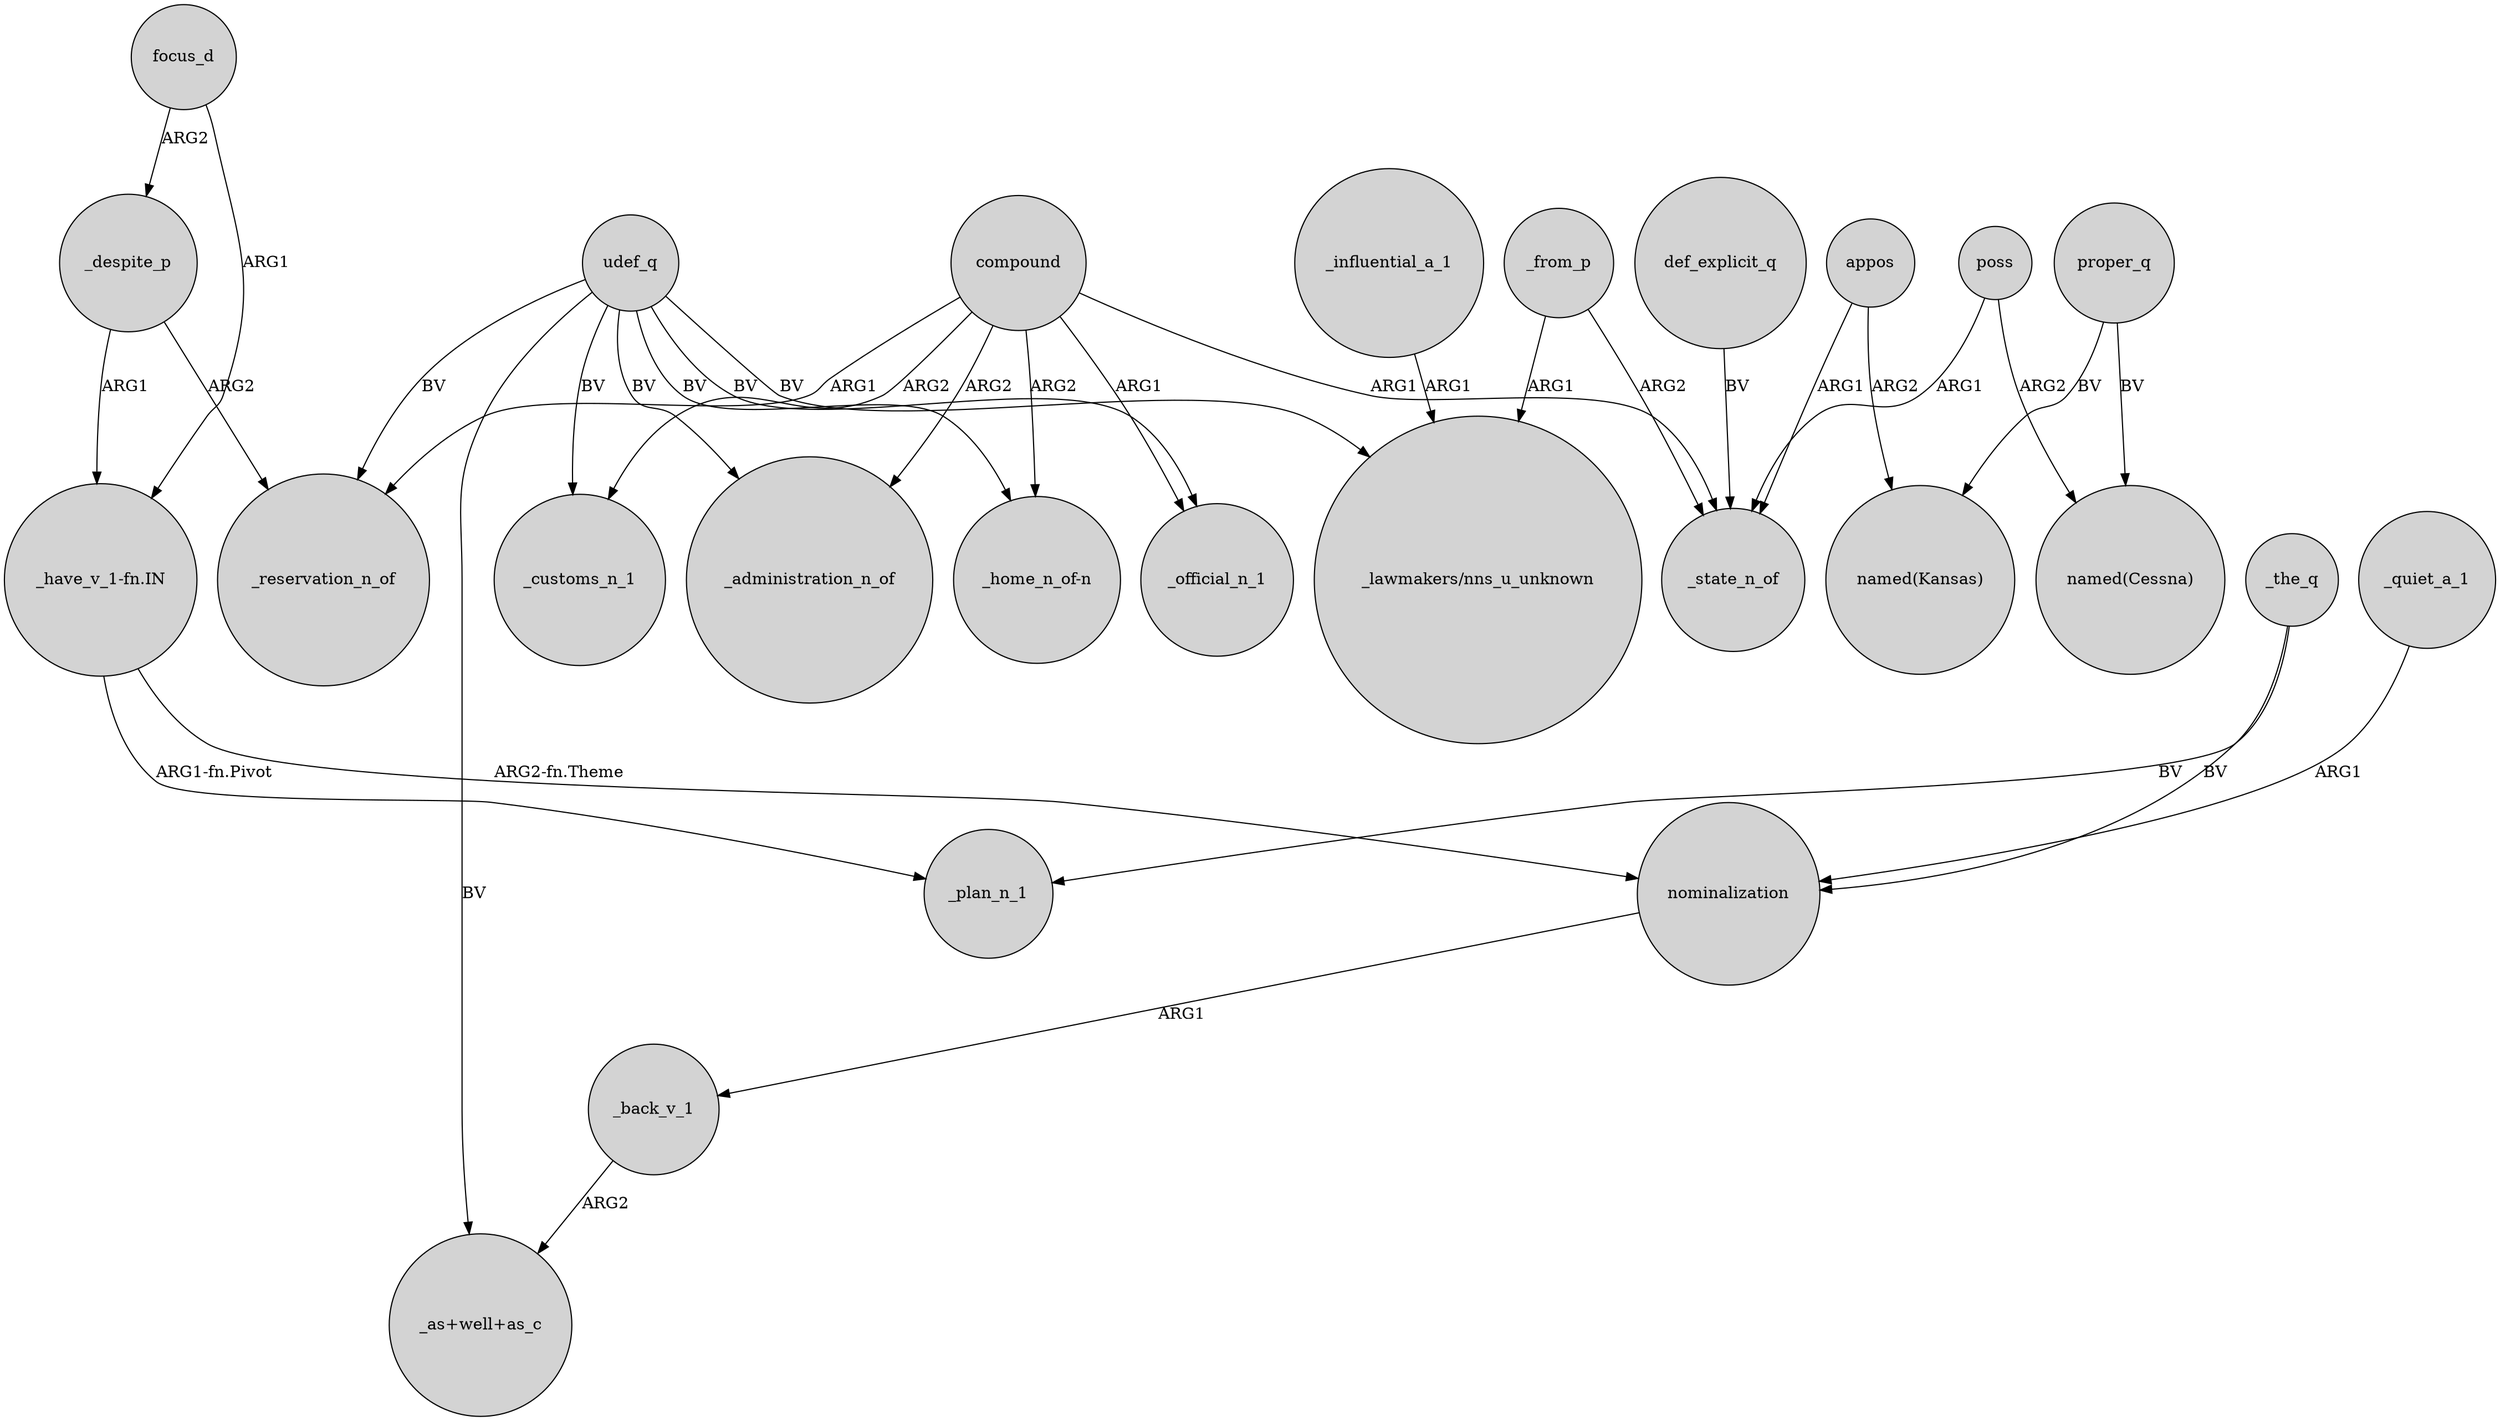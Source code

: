 digraph {
	node [shape=circle style=filled]
	focus_d -> "_have_v_1-fn.IN" [label=ARG1]
	udef_q -> _administration_n_of [label=BV]
	_from_p -> _state_n_of [label=ARG2]
	udef_q -> "_as+well+as_c" [label=BV]
	_quiet_a_1 -> nominalization [label=ARG1]
	udef_q -> "_lawmakers/nns_u_unknown" [label=BV]
	proper_q -> "named(Cessna)" [label=BV]
	_the_q -> _plan_n_1 [label=BV]
	def_explicit_q -> _state_n_of [label=BV]
	udef_q -> _reservation_n_of [label=BV]
	udef_q -> "_home_n_of-n" [label=BV]
	appos -> "named(Kansas)" [label=ARG2]
	compound -> _administration_n_of [label=ARG2]
	focus_d -> _despite_p [label=ARG2]
	_back_v_1 -> "_as+well+as_c" [label=ARG2]
	_despite_p -> "_have_v_1-fn.IN" [label=ARG1]
	compound -> _reservation_n_of [label=ARG1]
	compound -> _customs_n_1 [label=ARG2]
	poss -> "named(Cessna)" [label=ARG2]
	udef_q -> _official_n_1 [label=BV]
	udef_q -> _customs_n_1 [label=BV]
	appos -> _state_n_of [label=ARG1]
	compound -> _state_n_of [label=ARG1]
	_influential_a_1 -> "_lawmakers/nns_u_unknown" [label=ARG1]
	proper_q -> "named(Kansas)" [label=BV]
	compound -> _official_n_1 [label=ARG1]
	compound -> "_home_n_of-n" [label=ARG2]
	_despite_p -> _reservation_n_of [label=ARG2]
	poss -> _state_n_of [label=ARG1]
	_from_p -> "_lawmakers/nns_u_unknown" [label=ARG1]
	"_have_v_1-fn.IN" -> nominalization [label="ARG2-fn.Theme"]
	nominalization -> _back_v_1 [label=ARG1]
	"_have_v_1-fn.IN" -> _plan_n_1 [label="ARG1-fn.Pivot"]
	_the_q -> nominalization [label=BV]
}
